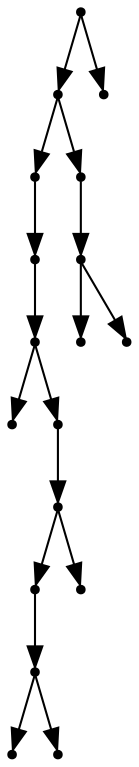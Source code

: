 digraph {
  17 [shape=point];
  15 [shape=point];
  10 [shape=point];
  9 [shape=point];
  8 [shape=point];
  0 [shape=point];
  7 [shape=point];
  6 [shape=point];
  4 [shape=point];
  3 [shape=point];
  1 [shape=point];
  2 [shape=point];
  5 [shape=point];
  14 [shape=point];
  13 [shape=point];
  11 [shape=point];
  12 [shape=point];
  16 [shape=point];
17 -> 15;
15 -> 10;
10 -> 9;
9 -> 8;
8 -> 0;
8 -> 7;
7 -> 6;
6 -> 4;
4 -> 3;
3 -> 1;
3 -> 2;
6 -> 5;
15 -> 14;
14 -> 13;
13 -> 11;
13 -> 12;
17 -> 16;
}
